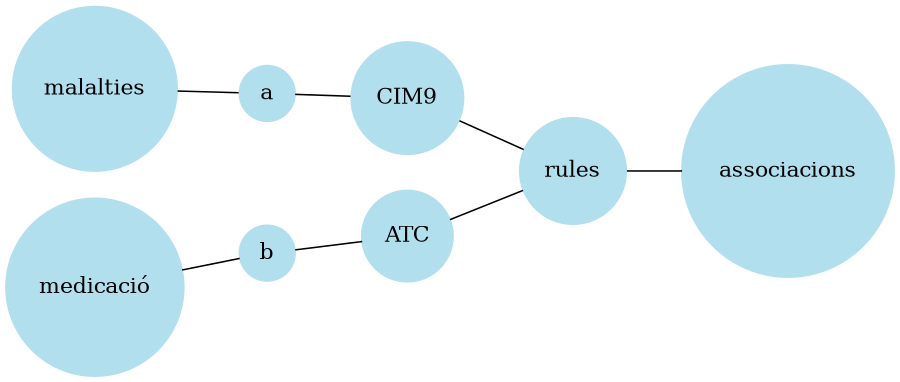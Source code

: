 graph G {
  
  graph [
    rankdir=LR,
    size="6,6"
  ]
  
	node [
	  shape=circle,
	  color=lightblue2,
	  style=filled
	];
	
  malalties--a;
  a--CIM9;
  medicació--b;
  b--ATC;
  CIM9--rules;
  ATC--rules;
  rules--associacions;
}